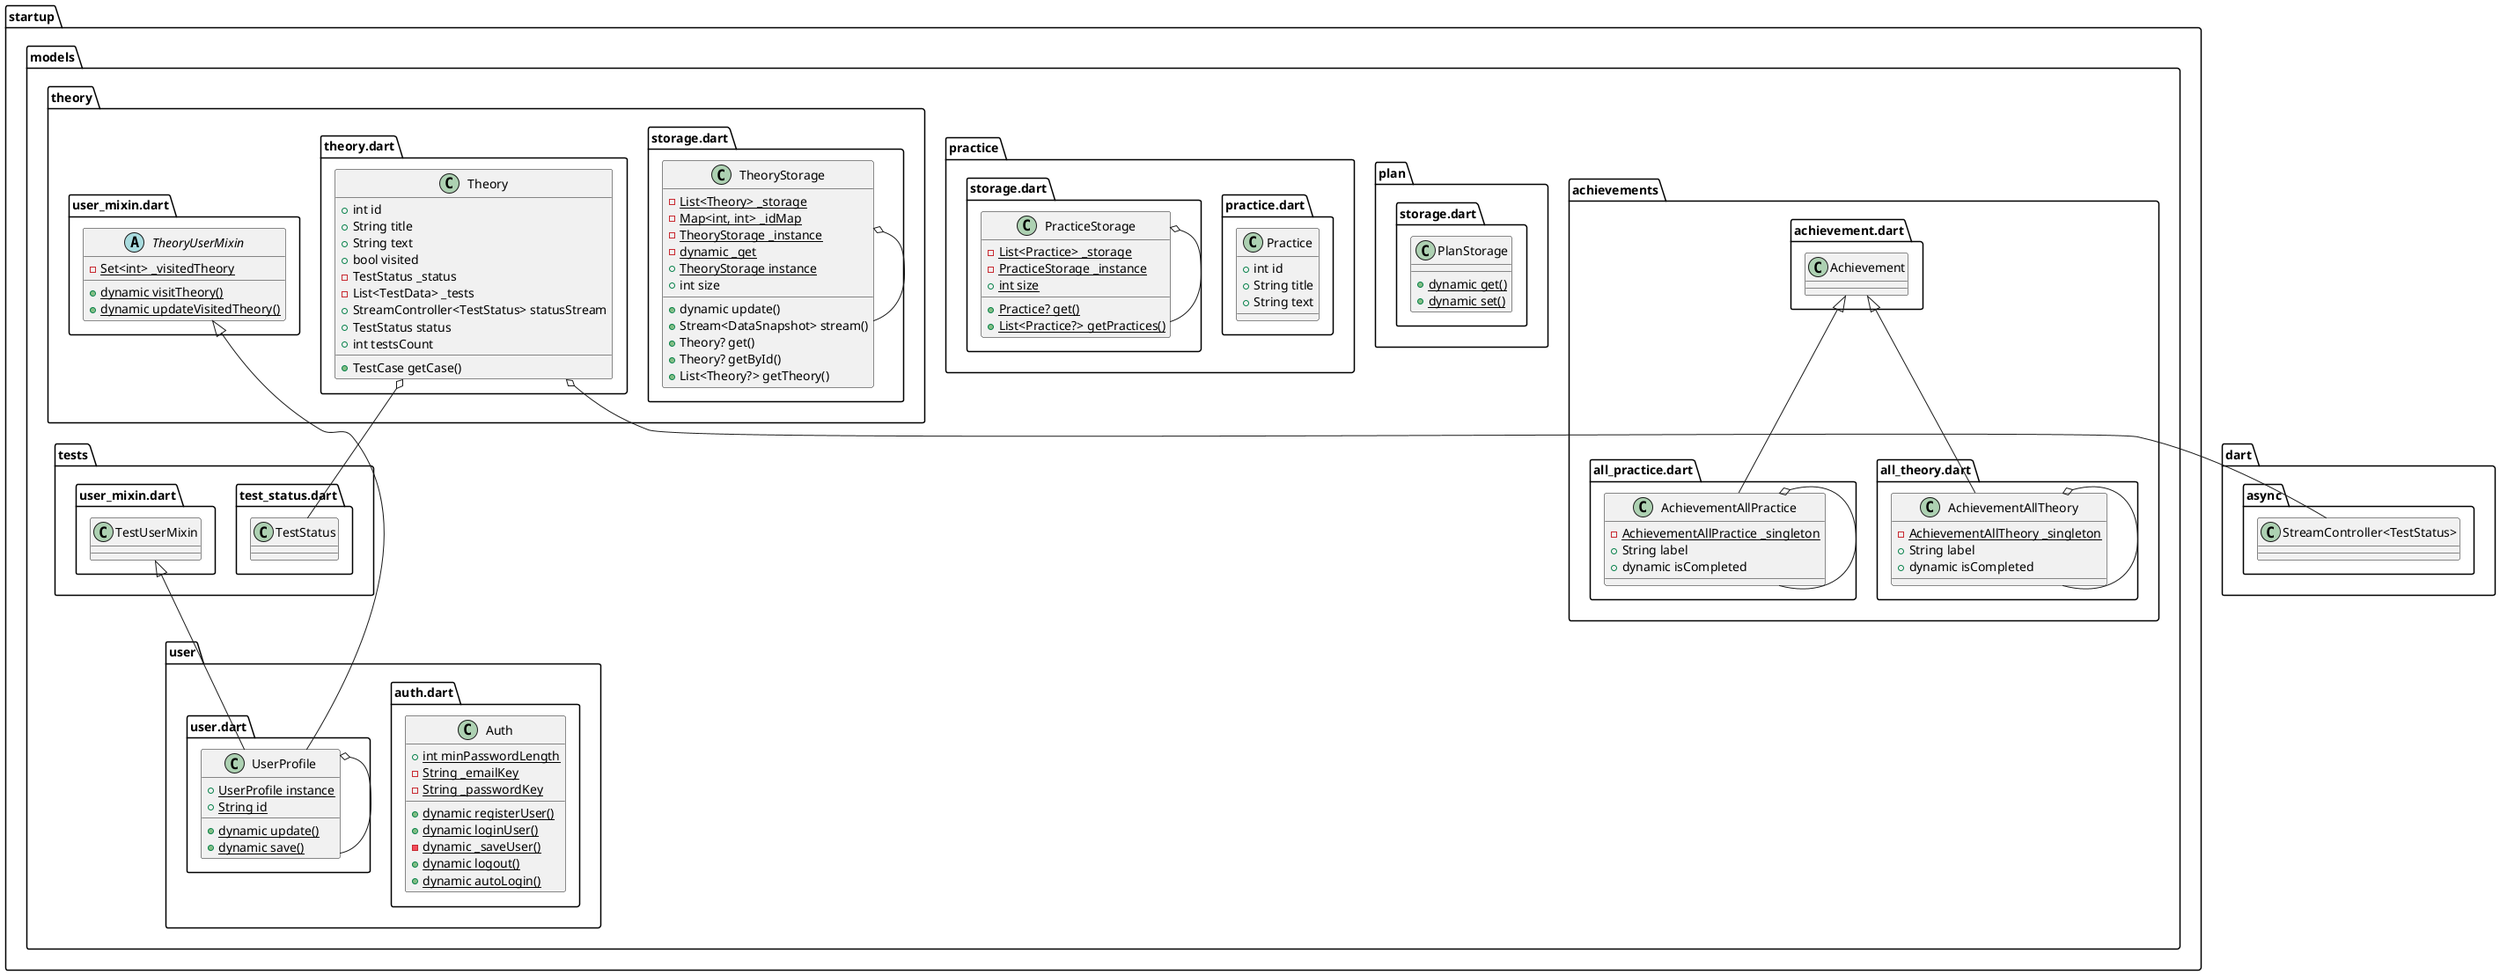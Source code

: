 @startuml
set namespaceSeparator ::

class "startup::models::achievements::all_practice.dart::AchievementAllPractice" {
  {static} -AchievementAllPractice _singleton
  +String label
  +dynamic isCompleted
}

"startup::models::achievements::all_practice.dart::AchievementAllPractice" o-- "startup::models::achievements::all_practice.dart::AchievementAllPractice"
"startup::models::achievements::achievement.dart::Achievement" <|-- "startup::models::achievements::all_practice.dart::AchievementAllPractice"

class "startup::models::achievements::all_theory.dart::AchievementAllTheory" {
  {static} -AchievementAllTheory _singleton
  +String label
  +dynamic isCompleted
}

"startup::models::achievements::all_theory.dart::AchievementAllTheory" o-- "startup::models::achievements::all_theory.dart::AchievementAllTheory"
"startup::models::achievements::achievement.dart::Achievement" <|-- "startup::models::achievements::all_theory.dart::AchievementAllTheory"

class "startup::models::plan::storage.dart::PlanStorage" {
  {static} +dynamic get()
  {static} +dynamic set()
}

class "startup::models::practice::practice.dart::Practice" {
  +int id
  +String title
  +String text
}

class "startup::models::practice::storage.dart::PracticeStorage" {
  {static} -List<Practice> _storage
  {static} -PracticeStorage _instance
  {static} +int size
  {static} +Practice? get()
  {static} +List<Practice?> getPractices()
}

"startup::models::practice::storage.dart::PracticeStorage" o-- "startup::models::practice::storage.dart::PracticeStorage"

class "startup::models::theory::storage.dart::TheoryStorage" {
  {static} -List<Theory> _storage
  {static} -Map<int, int> _idMap
  {static} -TheoryStorage _instance
  {static} -dynamic _get
  {static} +TheoryStorage instance
  +int size
  +dynamic update()
  +Stream<DataSnapshot> stream()
  +Theory? get()
  +Theory? getById()
  +List<Theory?> getTheory()
}

"startup::models::theory::storage.dart::TheoryStorage" o-- "startup::models::theory::storage.dart::TheoryStorage"

class "startup::models::theory::theory.dart::Theory" {
  +int id
  +String title
  +String text
  +bool visited
  -TestStatus _status
  -List<TestData> _tests
  +StreamController<TestStatus> statusStream
  +TestStatus status
  +int testsCount
  +TestCase getCase()
}

"startup::models::theory::theory.dart::Theory" o-- "startup::models::tests::test_status.dart::TestStatus"
"startup::models::theory::theory.dart::Theory" o-- "dart::async::StreamController<TestStatus>"

abstract class "startup::models::theory::user_mixin.dart::TheoryUserMixin" {
  {static} -Set<int> _visitedTheory
  {static} +dynamic visitTheory()
  {static} +dynamic updateVisitedTheory()
}

class "startup::models::user::auth.dart::Auth" {
  {static} +int minPasswordLength
  {static} -String _emailKey
  {static} -String _passwordKey
  {static} +dynamic registerUser()
  {static} +dynamic loginUser()
  {static} -dynamic _saveUser()
  {static} +dynamic logout()
  {static} +dynamic autoLogin()
}

class "startup::models::user::user.dart::UserProfile" {
  {static} +UserProfile instance
  {static} +String id
  {static} +dynamic update()
  {static} +dynamic save()
}

"startup::models::user::user.dart::UserProfile" o-- "startup::models::user::user.dart::UserProfile"
"startup::models::theory::user_mixin.dart::TheoryUserMixin" <|-- "startup::models::user::user.dart::UserProfile"
"startup::models::tests::user_mixin.dart::TestUserMixin" <|-- "startup::models::user::user.dart::UserProfile"


@enduml